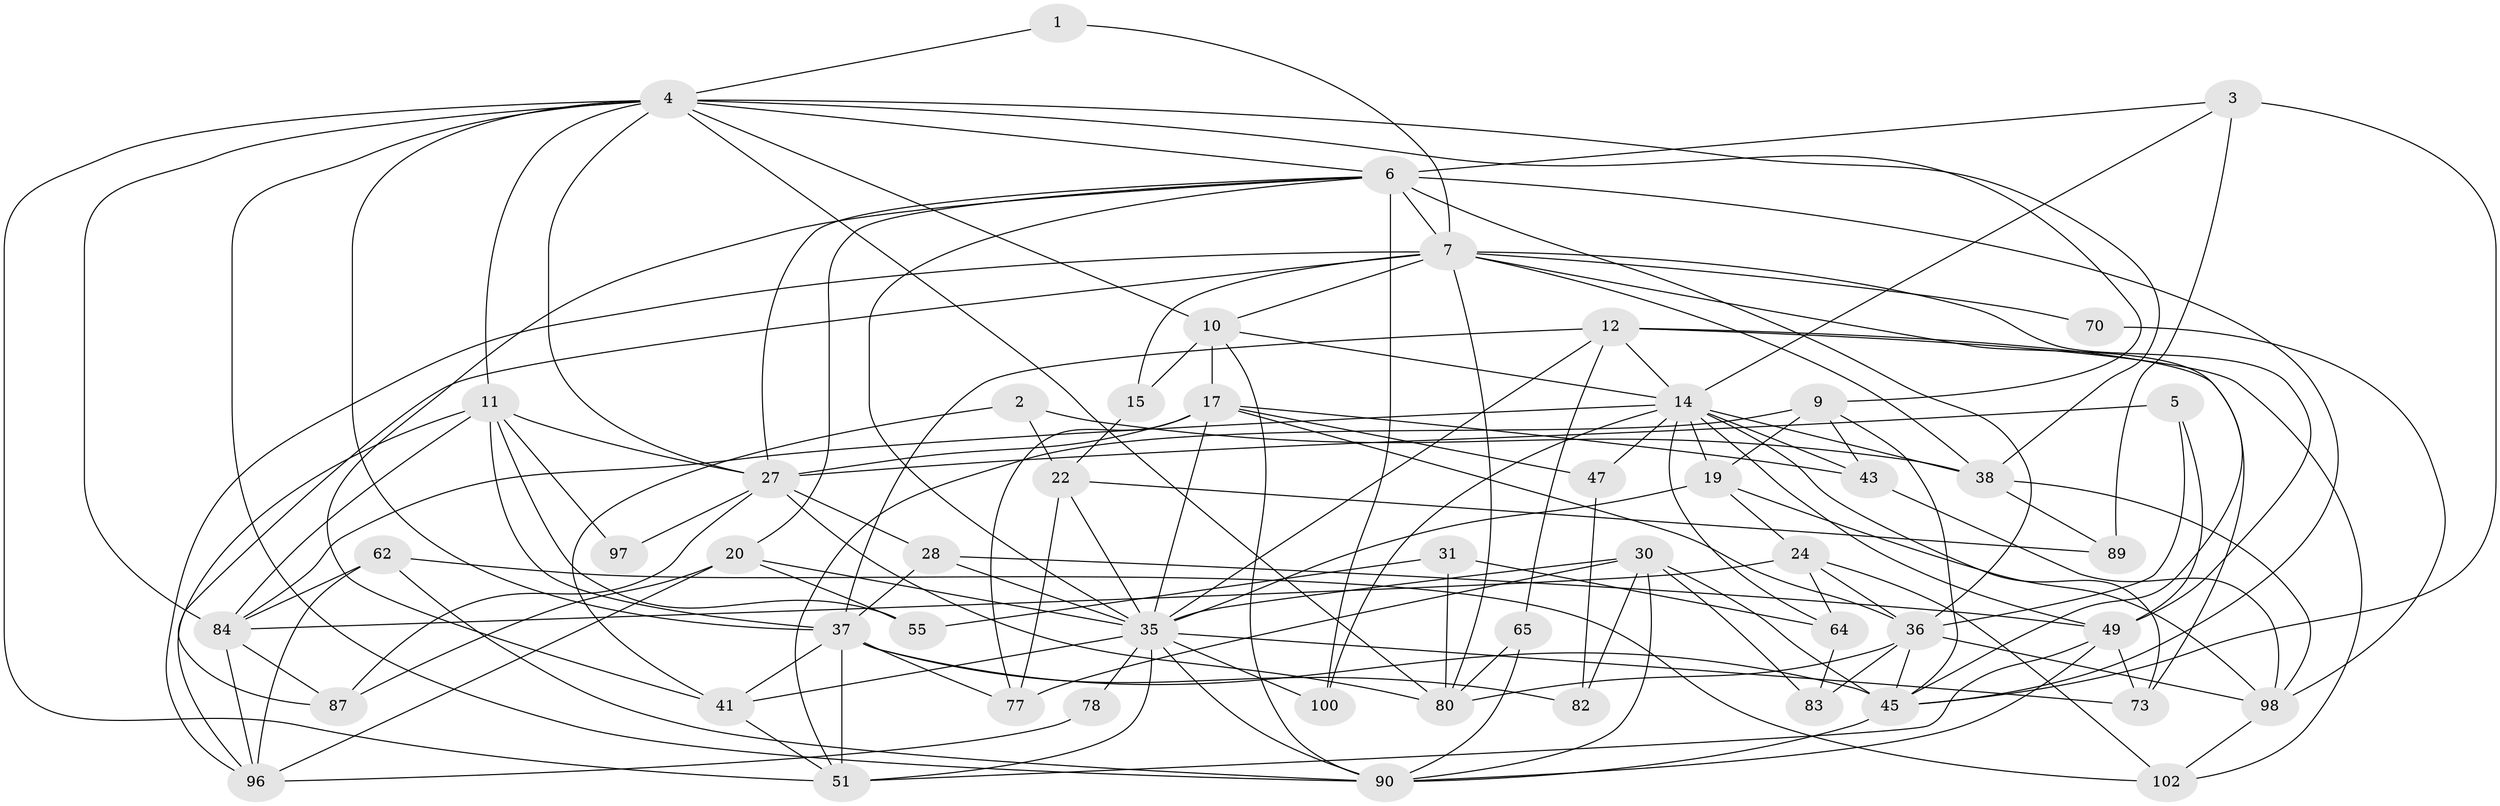 // original degree distribution, {2: 0.09523809523809523, 3: 0.3333333333333333, 6: 0.10476190476190476, 5: 0.2, 4: 0.23809523809523808, 9: 0.009523809523809525, 7: 0.009523809523809525, 8: 0.009523809523809525}
// Generated by graph-tools (version 1.1) at 2025/15/03/09/25 04:15:19]
// undirected, 52 vertices, 142 edges
graph export_dot {
graph [start="1"]
  node [color=gray90,style=filled];
  1;
  2;
  3 [super="+46"];
  4 [super="+8"];
  5 [super="+26"];
  6 [super="+34+79+72"];
  7 [super="+25+32"];
  9 [super="+13+50"];
  10 [super="+58+21"];
  11 [super="+33+61"];
  12 [super="+23+67"];
  14 [super="+103+16+52"];
  15 [super="+91"];
  17 [super="+81"];
  19;
  20 [super="+29"];
  22 [super="+76"];
  24 [super="+69"];
  27 [super="+44+95"];
  28 [super="+57"];
  30 [super="+66"];
  31;
  35 [super="+94+53+42"];
  36 [super="+104"];
  37 [super="+39+63"];
  38 [super="+48"];
  41 [super="+93"];
  43;
  45 [super="+59+105"];
  47;
  49 [super="+74+75"];
  51 [super="+71"];
  55;
  62 [super="+86"];
  64;
  65;
  70;
  73;
  77;
  78;
  80;
  82;
  83;
  84 [super="+88"];
  87;
  89;
  90;
  96;
  97;
  98;
  100;
  102;
  1 -- 7;
  1 -- 4;
  2 -- 38;
  2 -- 22;
  2 -- 41;
  3 -- 14;
  3 -- 89;
  3 -- 6 [weight=2];
  3 -- 45 [weight=2];
  4 -- 80;
  4 -- 10 [weight=2];
  4 -- 38;
  4 -- 27;
  4 -- 6;
  4 -- 37;
  4 -- 9;
  4 -- 11;
  4 -- 51;
  4 -- 84;
  4 -- 90;
  5 -- 49 [weight=2];
  5 -- 27;
  5 -- 36;
  6 -- 35;
  6 -- 20;
  6 -- 7;
  6 -- 36;
  6 -- 45;
  6 -- 27;
  6 -- 100;
  6 -- 41;
  7 -- 87;
  7 -- 96;
  7 -- 70;
  7 -- 38 [weight=2];
  7 -- 10;
  7 -- 15;
  7 -- 80;
  7 -- 49;
  7 -- 45;
  9 -- 51;
  9 -- 19;
  9 -- 43;
  9 -- 45;
  10 -- 15;
  10 -- 90;
  10 -- 17;
  10 -- 14;
  11 -- 55;
  11 -- 96;
  11 -- 97;
  11 -- 84;
  11 -- 27;
  11 -- 37 [weight=2];
  12 -- 102;
  12 -- 35;
  12 -- 37;
  12 -- 65;
  12 -- 73;
  12 -- 14;
  14 -- 100;
  14 -- 19;
  14 -- 43;
  14 -- 64;
  14 -- 84;
  14 -- 73;
  14 -- 47;
  14 -- 38;
  14 -- 49;
  15 -- 22;
  17 -- 43;
  17 -- 36;
  17 -- 27;
  17 -- 77;
  17 -- 47;
  17 -- 35;
  19 -- 98;
  19 -- 35;
  19 -- 24;
  20 -- 96;
  20 -- 55;
  20 -- 35;
  20 -- 87;
  22 -- 89;
  22 -- 35;
  22 -- 77;
  24 -- 64;
  24 -- 102;
  24 -- 84;
  24 -- 36;
  27 -- 80;
  27 -- 87;
  27 -- 97;
  27 -- 28;
  28 -- 37;
  28 -- 49;
  28 -- 35;
  30 -- 83;
  30 -- 82;
  30 -- 35 [weight=2];
  30 -- 90;
  30 -- 77;
  30 -- 45;
  31 -- 64;
  31 -- 55;
  31 -- 80;
  35 -- 51 [weight=2];
  35 -- 100;
  35 -- 78;
  35 -- 90;
  35 -- 41;
  35 -- 73;
  36 -- 80;
  36 -- 83;
  36 -- 98;
  36 -- 45;
  37 -- 41;
  37 -- 77;
  37 -- 82;
  37 -- 51;
  37 -- 45 [weight=2];
  38 -- 98;
  38 -- 89;
  41 -- 51;
  43 -- 98;
  45 -- 90;
  47 -- 82;
  49 -- 90;
  49 -- 73;
  49 -- 51;
  62 -- 102;
  62 -- 96;
  62 -- 84;
  62 -- 90;
  64 -- 83;
  65 -- 90;
  65 -- 80;
  70 -- 98;
  78 -- 96;
  84 -- 96;
  84 -- 87;
  98 -- 102;
}
